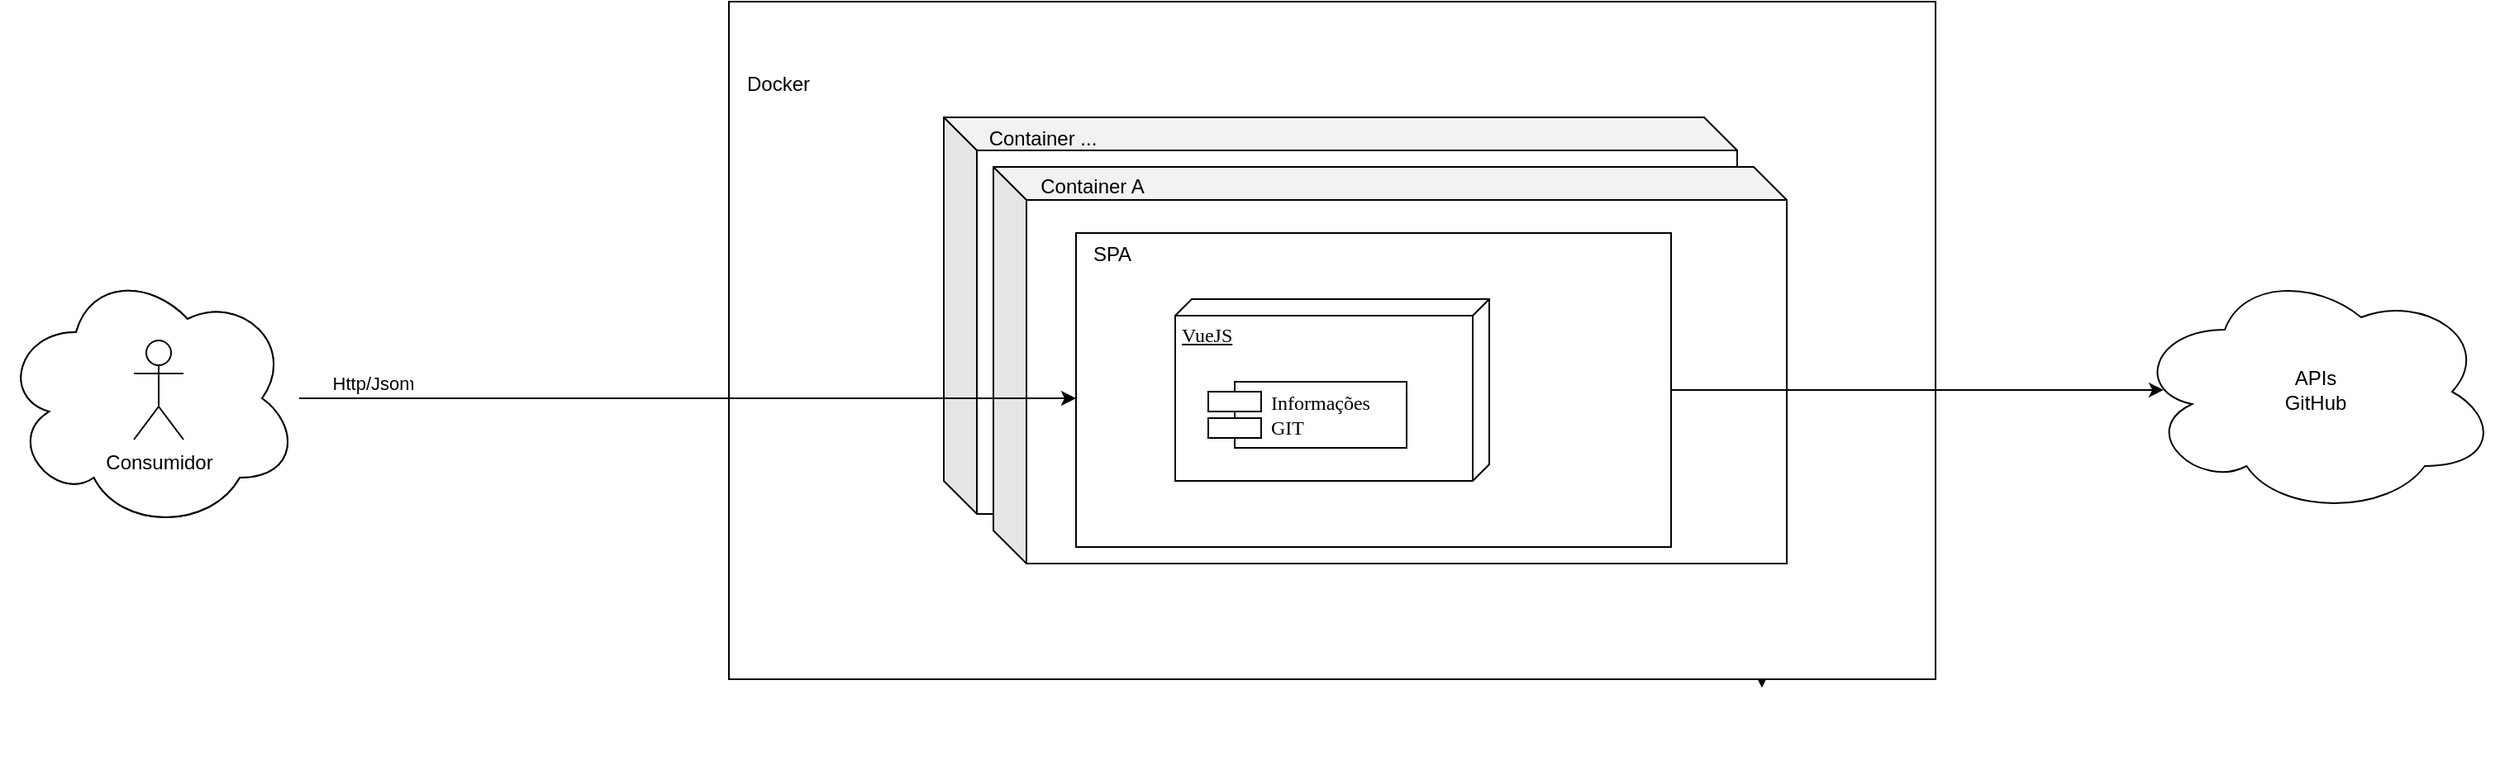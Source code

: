 <mxfile version="13.3.0" type="device"><diagram name="Page-1" id="5f0bae14-7c28-e335-631c-24af17079c00"><mxGraphModel dx="3518" dy="1658" grid="1" gridSize="10" guides="1" tooltips="1" connect="1" arrows="1" fold="1" page="1" pageScale="1" pageWidth="1100" pageHeight="850" background="#ffffff" math="0" shadow="0"><root><mxCell id="0"/><mxCell id="1" parent="0"/><mxCell id="AmLcEYwQqMD-OikfF01B-64" value="" style="shape=cube;whiteSpace=wrap;html=1;boundedLbl=1;backgroundOutline=1;darkOpacity=0.05;darkOpacity2=0.1;" parent="1" vertex="1"><mxGeometry x="100" y="40" width="480" height="240" as="geometry"/></mxCell><mxCell id="AmLcEYwQqMD-OikfF01B-63" value="" style="shape=cube;whiteSpace=wrap;html=1;boundedLbl=1;backgroundOutline=1;darkOpacity=0.05;darkOpacity2=0.1;" parent="1" vertex="1"><mxGeometry x="130" y="70" width="480" height="240" as="geometry"/></mxCell><mxCell id="AmLcEYwQqMD-OikfF01B-16" style="edgeStyle=orthogonalEdgeStyle;rounded=0;orthogonalLoop=1;jettySize=auto;html=1;" parent="1" source="39150e848f15840c-3" edge="1"><mxGeometry relative="1" as="geometry"><mxPoint x="500.0" y="205" as="targetPoint"/></mxGeometry></mxCell><mxCell id="39150e848f15840c-3" value="APIs" style="verticalAlign=top;align=left;spacingTop=8;spacingLeft=2;spacingRight=12;shape=cube;size=10;direction=south;fontStyle=4;html=1;rounded=0;shadow=0;comic=0;labelBackgroundColor=none;strokeWidth=1;fontFamily=Verdana;fontSize=12" parent="1" vertex="1"><mxGeometry x="240" y="150" width="190" height="110" as="geometry"/></mxCell><mxCell id="39150e848f15840c-10" value="Cliente" style="shape=component;align=left;spacingLeft=36;rounded=0;shadow=0;comic=0;labelBackgroundColor=none;strokeWidth=1;fontFamily=Verdana;fontSize=12;html=1;" parent="1" vertex="1"><mxGeometry x="260" y="200" width="100" height="40" as="geometry"/></mxCell><mxCell id="AmLcEYwQqMD-OikfF01B-8" value="Microserviço Cliente" style="text;html=1;strokeColor=none;fillColor=none;align=center;verticalAlign=middle;whiteSpace=wrap;rounded=0;" parent="1" vertex="1"><mxGeometry x="200" y="120" width="40" height="20" as="geometry"/></mxCell><mxCell id="AmLcEYwQqMD-OikfF01B-21" style="edgeStyle=orthogonalEdgeStyle;rounded=0;orthogonalLoop=1;jettySize=auto;html=1;exitX=0.5;exitY=1;exitDx=0;exitDy=0;" parent="1" edge="1"><mxGeometry relative="1" as="geometry"><mxPoint x="765" y="423" as="sourcePoint"/><mxPoint x="765" y="423" as="targetPoint"/></mxGeometry></mxCell><mxCell id="AmLcEYwQqMD-OikfF01B-26" value="" style="rounded=0;whiteSpace=wrap;html=1;" parent="1" vertex="1"><mxGeometry x="180" y="110" width="360" height="190" as="geometry"/></mxCell><mxCell id="AmLcEYwQqMD-OikfF01B-28" value="APIs" style="verticalAlign=top;align=left;spacingTop=8;spacingLeft=2;spacingRight=12;shape=cube;size=10;direction=south;fontStyle=4;html=1;rounded=0;shadow=0;comic=0;labelBackgroundColor=none;strokeWidth=1;fontFamily=Verdana;fontSize=12" parent="1" vertex="1"><mxGeometry x="240" y="150" width="190" height="110" as="geometry"/></mxCell><mxCell id="AmLcEYwQqMD-OikfF01B-29" value="Cliente" style="shape=component;align=left;spacingLeft=36;rounded=0;shadow=0;comic=0;labelBackgroundColor=none;strokeWidth=1;fontFamily=Verdana;fontSize=12;html=1;" parent="1" vertex="1"><mxGeometry x="260" y="200" width="100" height="40" as="geometry"/></mxCell><mxCell id="AmLcEYwQqMD-OikfF01B-30" value="Microserviço Spring Boot Cliente" style="text;html=1;strokeColor=none;fillColor=none;align=center;verticalAlign=middle;whiteSpace=wrap;rounded=0;" parent="1" vertex="1"><mxGeometry x="182" y="112" width="188" height="20" as="geometry"/></mxCell><mxCell id="AmLcEYwQqMD-OikfF01B-40" style="edgeStyle=orthogonalEdgeStyle;rounded=0;orthogonalLoop=1;jettySize=auto;html=1;entryX=0;entryY=0;entryDx=60;entryDy=190;entryPerimeter=0;" parent="1" source="AmLcEYwQqMD-OikfF01B-33" target="AmLcEYwQqMD-OikfF01B-28" edge="1"><mxGeometry relative="1" as="geometry"/></mxCell><mxCell id="AmLcEYwQqMD-OikfF01B-41" value="Http/Json" style="edgeLabel;html=1;align=center;verticalAlign=middle;resizable=0;points=[];" parent="AmLcEYwQqMD-OikfF01B-40" vertex="1" connectable="0"><mxGeometry x="-0.906" y="2" relative="1" as="geometry"><mxPoint x="21" y="-7" as="offset"/></mxGeometry></mxCell><mxCell id="AmLcEYwQqMD-OikfF01B-33" value="" style="ellipse;shape=cloud;whiteSpace=wrap;html=1;" parent="1" vertex="1"><mxGeometry x="-470" y="130" width="180" height="160" as="geometry"/></mxCell><mxCell id="AmLcEYwQqMD-OikfF01B-34" value="Consumidor" style="shape=umlActor;verticalLabelPosition=bottom;labelBackgroundColor=#ffffff;verticalAlign=top;html=1;outlineConnect=0;" parent="1" vertex="1"><mxGeometry x="-390" y="175" width="30" height="60" as="geometry"/></mxCell><mxCell id="AmLcEYwQqMD-OikfF01B-65" value="Container A" style="text;html=1;strokeColor=none;fillColor=none;align=center;verticalAlign=middle;whiteSpace=wrap;rounded=0;" parent="1" vertex="1"><mxGeometry x="150" y="72" width="80" height="20" as="geometry"/></mxCell><mxCell id="AmLcEYwQqMD-OikfF01B-66" value="Container ..." style="text;html=1;strokeColor=none;fillColor=none;align=center;verticalAlign=middle;whiteSpace=wrap;rounded=0;" parent="1" vertex="1"><mxGeometry x="120" y="43" width="80" height="20" as="geometry"/></mxCell><mxCell id="AmLcEYwQqMD-OikfF01B-89" value="Docker" style="text;html=1;strokeColor=none;fillColor=none;align=center;verticalAlign=middle;whiteSpace=wrap;rounded=0;" parent="1" vertex="1"><mxGeometry x="-20" y="10" width="40" height="20" as="geometry"/></mxCell><mxCell id="2ZLV6hg4zkJQoE7yF_2F-2" style="edgeStyle=orthogonalEdgeStyle;rounded=0;orthogonalLoop=1;jettySize=auto;html=1;" edge="1" parent="1" source="2ZLV6hg4zkJQoE7yF_2F-3" target="2ZLV6hg4zkJQoE7yF_2F-11"><mxGeometry relative="1" as="geometry"/></mxCell><mxCell id="2ZLV6hg4zkJQoE7yF_2F-3" value="APIs" style="verticalAlign=top;align=left;spacingTop=8;spacingLeft=2;spacingRight=12;shape=cube;size=10;direction=south;fontStyle=4;html=1;rounded=0;shadow=0;comic=0;labelBackgroundColor=none;strokeWidth=1;fontFamily=Verdana;fontSize=12" vertex="1" parent="1"><mxGeometry x="240" y="150" width="190" height="110" as="geometry"/></mxCell><mxCell id="2ZLV6hg4zkJQoE7yF_2F-4" value="Cliente" style="shape=component;align=left;spacingLeft=36;rounded=0;shadow=0;comic=0;labelBackgroundColor=none;strokeWidth=1;fontFamily=Verdana;fontSize=12;html=1;" vertex="1" parent="1"><mxGeometry x="260" y="200" width="100" height="40" as="geometry"/></mxCell><mxCell id="2ZLV6hg4zkJQoE7yF_2F-5" value="Microserviço Cliente" style="text;html=1;strokeColor=none;fillColor=none;align=center;verticalAlign=middle;whiteSpace=wrap;rounded=0;" vertex="1" parent="1"><mxGeometry x="200" y="120" width="40" height="20" as="geometry"/></mxCell><mxCell id="2ZLV6hg4zkJQoE7yF_2F-10" style="edgeStyle=orthogonalEdgeStyle;rounded=0;orthogonalLoop=1;jettySize=auto;html=1;entryX=0;entryY=0.618;entryDx=0;entryDy=0;entryPerimeter=0;" edge="1" parent="1" source="2ZLV6hg4zkJQoE7yF_2F-11"><mxGeometry relative="1" as="geometry"><mxPoint x="594.94" y="385" as="targetPoint"/></mxGeometry></mxCell><mxCell id="2ZLV6hg4zkJQoE7yF_2F-11" value="BUSINESS" style="verticalAlign=top;align=left;spacingTop=8;spacingLeft=2;spacingRight=12;shape=cube;size=10;direction=south;fontStyle=4;html=1;rounded=0;shadow=0;comic=0;labelBackgroundColor=none;strokeWidth=1;fontFamily=Verdana;fontSize=12" vertex="1" parent="1"><mxGeometry x="500" y="150" width="190" height="110" as="geometry"/></mxCell><mxCell id="2ZLV6hg4zkJQoE7yF_2F-12" value="Cliente" style="shape=component;align=left;spacingLeft=36;rounded=0;shadow=0;comic=0;labelBackgroundColor=none;strokeWidth=1;fontFamily=Verdana;fontSize=12;html=1;" vertex="1" parent="1"><mxGeometry x="530" y="200" width="100" height="40" as="geometry"/></mxCell><mxCell id="2ZLV6hg4zkJQoE7yF_2F-15" style="edgeStyle=orthogonalEdgeStyle;rounded=0;orthogonalLoop=1;jettySize=auto;html=1;exitX=0.5;exitY=1;exitDx=0;exitDy=0;" edge="1" parent="1"><mxGeometry relative="1" as="geometry"><mxPoint x="844" y="414" as="sourcePoint"/><mxPoint x="844" y="414" as="targetPoint"/></mxGeometry></mxCell><mxCell id="2ZLV6hg4zkJQoE7yF_2F-17" style="edgeStyle=orthogonalEdgeStyle;rounded=0;orthogonalLoop=1;jettySize=auto;html=1;" edge="1" parent="1" source="2ZLV6hg4zkJQoE7yF_2F-18" target="2ZLV6hg4zkJQoE7yF_2F-21"><mxGeometry relative="1" as="geometry"/></mxCell><mxCell id="2ZLV6hg4zkJQoE7yF_2F-18" value="APIs" style="verticalAlign=top;align=left;spacingTop=8;spacingLeft=2;spacingRight=12;shape=cube;size=10;direction=south;fontStyle=4;html=1;rounded=0;shadow=0;comic=0;labelBackgroundColor=none;strokeWidth=1;fontFamily=Verdana;fontSize=12" vertex="1" parent="1"><mxGeometry x="240" y="150" width="190" height="110" as="geometry"/></mxCell><mxCell id="2ZLV6hg4zkJQoE7yF_2F-19" value="Cliente" style="shape=component;align=left;spacingLeft=36;rounded=0;shadow=0;comic=0;labelBackgroundColor=none;strokeWidth=1;fontFamily=Verdana;fontSize=12;html=1;" vertex="1" parent="1"><mxGeometry x="260" y="200" width="100" height="40" as="geometry"/></mxCell><mxCell id="2ZLV6hg4zkJQoE7yF_2F-20" value="Microserviço Spring Boot Cliente" style="text;html=1;strokeColor=none;fillColor=none;align=center;verticalAlign=middle;whiteSpace=wrap;rounded=0;" vertex="1" parent="1"><mxGeometry x="182" y="117" width="140" height="20" as="geometry"/></mxCell><mxCell id="2ZLV6hg4zkJQoE7yF_2F-21" value="BUSINESS" style="verticalAlign=top;align=left;spacingTop=8;spacingLeft=2;spacingRight=12;shape=cube;size=10;direction=south;fontStyle=4;html=1;rounded=0;shadow=0;comic=0;labelBackgroundColor=none;strokeWidth=1;fontFamily=Verdana;fontSize=12" vertex="1" parent="1"><mxGeometry x="500" y="150" width="190" height="110" as="geometry"/></mxCell><mxCell id="2ZLV6hg4zkJQoE7yF_2F-22" value="Cliente" style="shape=component;align=left;spacingLeft=36;rounded=0;shadow=0;comic=0;labelBackgroundColor=none;strokeWidth=1;fontFamily=Verdana;fontSize=12;html=1;" vertex="1" parent="1"><mxGeometry x="530" y="200" width="100" height="40" as="geometry"/></mxCell><mxCell id="2ZLV6hg4zkJQoE7yF_2F-23" style="edgeStyle=orthogonalEdgeStyle;rounded=0;orthogonalLoop=1;jettySize=auto;html=1;" edge="1" parent="1"><mxGeometry relative="1" as="geometry"><mxPoint x="100" y="305" as="sourcePoint"/><mxPoint x="460" y="300" as="targetPoint"/></mxGeometry></mxCell><mxCell id="2ZLV6hg4zkJQoE7yF_2F-24" value="Http/Json" style="edgeLabel;html=1;align=center;verticalAlign=middle;resizable=0;points=[];" vertex="1" connectable="0" parent="2ZLV6hg4zkJQoE7yF_2F-23"><mxGeometry x="0.233" y="-4" relative="1" as="geometry"><mxPoint as="offset"/></mxGeometry></mxCell><mxCell id="2ZLV6hg4zkJQoE7yF_2F-26" value="Consumidor" style="shape=umlActor;verticalLabelPosition=bottom;labelBackgroundColor=#ffffff;verticalAlign=top;html=1;outlineConnect=0;" vertex="1" parent="1"><mxGeometry y="260" width="30" height="60" as="geometry"/></mxCell><mxCell id="2ZLV6hg4zkJQoE7yF_2F-28" style="edgeStyle=orthogonalEdgeStyle;rounded=0;orthogonalLoop=1;jettySize=auto;html=1;" edge="1" parent="1" source="2ZLV6hg4zkJQoE7yF_2F-29" target="2ZLV6hg4zkJQoE7yF_2F-37"><mxGeometry relative="1" as="geometry"/></mxCell><mxCell id="2ZLV6hg4zkJQoE7yF_2F-29" value="APIs" style="verticalAlign=top;align=left;spacingTop=8;spacingLeft=2;spacingRight=12;shape=cube;size=10;direction=south;fontStyle=4;html=1;rounded=0;shadow=0;comic=0;labelBackgroundColor=none;strokeWidth=1;fontFamily=Verdana;fontSize=12" vertex="1" parent="1"><mxGeometry x="240" y="150" width="190" height="110" as="geometry"/></mxCell><mxCell id="2ZLV6hg4zkJQoE7yF_2F-30" value="Cliente" style="shape=component;align=left;spacingLeft=36;rounded=0;shadow=0;comic=0;labelBackgroundColor=none;strokeWidth=1;fontFamily=Verdana;fontSize=12;html=1;" vertex="1" parent="1"><mxGeometry x="260" y="200" width="100" height="40" as="geometry"/></mxCell><mxCell id="2ZLV6hg4zkJQoE7yF_2F-31" value="Microserviço Cliente" style="text;html=1;strokeColor=none;fillColor=none;align=center;verticalAlign=middle;whiteSpace=wrap;rounded=0;" vertex="1" parent="1"><mxGeometry x="200" y="120" width="40" height="20" as="geometry"/></mxCell><mxCell id="2ZLV6hg4zkJQoE7yF_2F-36" style="edgeStyle=orthogonalEdgeStyle;rounded=0;orthogonalLoop=1;jettySize=auto;html=1;entryX=0;entryY=0.618;entryDx=0;entryDy=0;entryPerimeter=0;" edge="1" parent="1" source="2ZLV6hg4zkJQoE7yF_2F-37"><mxGeometry relative="1" as="geometry"><mxPoint x="594.94" y="385" as="targetPoint"/></mxGeometry></mxCell><mxCell id="2ZLV6hg4zkJQoE7yF_2F-37" value="BUSINESS" style="verticalAlign=top;align=left;spacingTop=8;spacingLeft=2;spacingRight=12;shape=cube;size=10;direction=south;fontStyle=4;html=1;rounded=0;shadow=0;comic=0;labelBackgroundColor=none;strokeWidth=1;fontFamily=Verdana;fontSize=12" vertex="1" parent="1"><mxGeometry x="500" y="150" width="190" height="110" as="geometry"/></mxCell><mxCell id="2ZLV6hg4zkJQoE7yF_2F-38" value="Cliente" style="shape=component;align=left;spacingLeft=36;rounded=0;shadow=0;comic=0;labelBackgroundColor=none;strokeWidth=1;fontFamily=Verdana;fontSize=12;html=1;" vertex="1" parent="1"><mxGeometry x="530" y="200" width="100" height="40" as="geometry"/></mxCell><mxCell id="2ZLV6hg4zkJQoE7yF_2F-41" style="edgeStyle=orthogonalEdgeStyle;rounded=0;orthogonalLoop=1;jettySize=auto;html=1;exitX=0.5;exitY=1;exitDx=0;exitDy=0;" edge="1" parent="1"><mxGeometry relative="1" as="geometry"><mxPoint x="844" y="414" as="sourcePoint"/><mxPoint x="844" y="414" as="targetPoint"/></mxGeometry></mxCell><mxCell id="2ZLV6hg4zkJQoE7yF_2F-43" style="edgeStyle=orthogonalEdgeStyle;rounded=0;orthogonalLoop=1;jettySize=auto;html=1;" edge="1" parent="1" source="2ZLV6hg4zkJQoE7yF_2F-44" target="2ZLV6hg4zkJQoE7yF_2F-47"><mxGeometry relative="1" as="geometry"/></mxCell><mxCell id="2ZLV6hg4zkJQoE7yF_2F-44" value="APIs" style="verticalAlign=top;align=left;spacingTop=8;spacingLeft=2;spacingRight=12;shape=cube;size=10;direction=south;fontStyle=4;html=1;rounded=0;shadow=0;comic=0;labelBackgroundColor=none;strokeWidth=1;fontFamily=Verdana;fontSize=12" vertex="1" parent="1"><mxGeometry x="240" y="150" width="190" height="110" as="geometry"/></mxCell><mxCell id="2ZLV6hg4zkJQoE7yF_2F-45" value="Cliente" style="shape=component;align=left;spacingLeft=36;rounded=0;shadow=0;comic=0;labelBackgroundColor=none;strokeWidth=1;fontFamily=Verdana;fontSize=12;html=1;" vertex="1" parent="1"><mxGeometry x="260" y="200" width="100" height="40" as="geometry"/></mxCell><mxCell id="2ZLV6hg4zkJQoE7yF_2F-46" value="Microserviço Spring Boot Cliente" style="text;html=1;strokeColor=none;fillColor=none;align=center;verticalAlign=middle;whiteSpace=wrap;rounded=0;" vertex="1" parent="1"><mxGeometry x="182" y="112" width="188" height="20" as="geometry"/></mxCell><mxCell id="2ZLV6hg4zkJQoE7yF_2F-47" value="BUSINESS" style="verticalAlign=top;align=left;spacingTop=8;spacingLeft=2;spacingRight=12;shape=cube;size=10;direction=south;fontStyle=4;html=1;rounded=0;shadow=0;comic=0;labelBackgroundColor=none;strokeWidth=1;fontFamily=Verdana;fontSize=12" vertex="1" parent="1"><mxGeometry x="500" y="150" width="190" height="110" as="geometry"/></mxCell><mxCell id="2ZLV6hg4zkJQoE7yF_2F-48" value="Cliente" style="shape=component;align=left;spacingLeft=36;rounded=0;shadow=0;comic=0;labelBackgroundColor=none;strokeWidth=1;fontFamily=Verdana;fontSize=12;html=1;" vertex="1" parent="1"><mxGeometry x="530" y="200" width="100" height="40" as="geometry"/></mxCell><mxCell id="2ZLV6hg4zkJQoE7yF_2F-68" value="" style="rounded=0;whiteSpace=wrap;html=1;" vertex="1" parent="1"><mxGeometry x="-30" y="-30" width="730" height="410" as="geometry"/></mxCell><mxCell id="2ZLV6hg4zkJQoE7yF_2F-75" value="" style="shape=cube;whiteSpace=wrap;html=1;boundedLbl=1;backgroundOutline=1;darkOpacity=0.05;darkOpacity2=0.1;" vertex="1" parent="1"><mxGeometry x="100" y="40" width="480" height="240" as="geometry"/></mxCell><mxCell id="2ZLV6hg4zkJQoE7yF_2F-76" value="" style="shape=cube;whiteSpace=wrap;html=1;boundedLbl=1;backgroundOutline=1;darkOpacity=0.05;darkOpacity2=0.1;" vertex="1" parent="1"><mxGeometry x="130" y="70" width="480" height="240" as="geometry"/></mxCell><mxCell id="2ZLV6hg4zkJQoE7yF_2F-78" style="edgeStyle=orthogonalEdgeStyle;rounded=0;orthogonalLoop=1;jettySize=auto;html=1;" edge="1" parent="1" source="2ZLV6hg4zkJQoE7yF_2F-79"><mxGeometry relative="1" as="geometry"><mxPoint x="500.0" y="205" as="targetPoint"/></mxGeometry></mxCell><mxCell id="2ZLV6hg4zkJQoE7yF_2F-79" value="APIs" style="verticalAlign=top;align=left;spacingTop=8;spacingLeft=2;spacingRight=12;shape=cube;size=10;direction=south;fontStyle=4;html=1;rounded=0;shadow=0;comic=0;labelBackgroundColor=none;strokeWidth=1;fontFamily=Verdana;fontSize=12" vertex="1" parent="1"><mxGeometry x="240" y="150" width="190" height="110" as="geometry"/></mxCell><mxCell id="2ZLV6hg4zkJQoE7yF_2F-80" value="Cliente" style="shape=component;align=left;spacingLeft=36;rounded=0;shadow=0;comic=0;labelBackgroundColor=none;strokeWidth=1;fontFamily=Verdana;fontSize=12;html=1;" vertex="1" parent="1"><mxGeometry x="260" y="200" width="100" height="40" as="geometry"/></mxCell><mxCell id="2ZLV6hg4zkJQoE7yF_2F-81" value="Microserviço Cliente" style="text;html=1;strokeColor=none;fillColor=none;align=center;verticalAlign=middle;whiteSpace=wrap;rounded=0;" vertex="1" parent="1"><mxGeometry x="200" y="120" width="40" height="20" as="geometry"/></mxCell><mxCell id="2ZLV6hg4zkJQoE7yF_2F-84" style="edgeStyle=orthogonalEdgeStyle;rounded=0;orthogonalLoop=1;jettySize=auto;html=1;exitX=0.5;exitY=1;exitDx=0;exitDy=0;" edge="1" parent="1"><mxGeometry relative="1" as="geometry"><mxPoint x="765" y="423" as="sourcePoint"/><mxPoint x="765" y="423" as="targetPoint"/></mxGeometry></mxCell><mxCell id="2ZLV6hg4zkJQoE7yF_2F-116" style="edgeStyle=orthogonalEdgeStyle;rounded=0;orthogonalLoop=1;jettySize=auto;html=1;exitX=1;exitY=0.5;exitDx=0;exitDy=0;entryX=0.082;entryY=0.493;entryDx=0;entryDy=0;entryPerimeter=0;" edge="1" parent="1" source="2ZLV6hg4zkJQoE7yF_2F-87" target="2ZLV6hg4zkJQoE7yF_2F-111"><mxGeometry relative="1" as="geometry"/></mxCell><mxCell id="2ZLV6hg4zkJQoE7yF_2F-87" value="" style="rounded=0;whiteSpace=wrap;html=1;" vertex="1" parent="1"><mxGeometry x="180" y="110" width="360" height="190" as="geometry"/></mxCell><mxCell id="2ZLV6hg4zkJQoE7yF_2F-88" value="VueJS" style="verticalAlign=top;align=left;spacingTop=8;spacingLeft=2;spacingRight=12;shape=cube;size=10;direction=south;fontStyle=4;html=1;rounded=0;shadow=0;comic=0;labelBackgroundColor=none;strokeWidth=1;fontFamily=Verdana;fontSize=12" vertex="1" parent="1"><mxGeometry x="240" y="150" width="190" height="110" as="geometry"/></mxCell><mxCell id="2ZLV6hg4zkJQoE7yF_2F-89" value="&lt;div&gt;Informações &lt;br&gt;&lt;/div&gt;&lt;div&gt;GIT&lt;/div&gt;" style="shape=component;align=left;spacingLeft=36;rounded=0;shadow=0;comic=0;labelBackgroundColor=none;strokeWidth=1;fontFamily=Verdana;fontSize=12;html=1;" vertex="1" parent="1"><mxGeometry x="260" y="200" width="120" height="40" as="geometry"/></mxCell><mxCell id="2ZLV6hg4zkJQoE7yF_2F-90" value="SPA" style="text;html=1;strokeColor=none;fillColor=none;align=center;verticalAlign=middle;whiteSpace=wrap;rounded=0;" vertex="1" parent="1"><mxGeometry x="108" y="113" width="188" height="20" as="geometry"/></mxCell><mxCell id="2ZLV6hg4zkJQoE7yF_2F-91" style="edgeStyle=orthogonalEdgeStyle;rounded=0;orthogonalLoop=1;jettySize=auto;html=1;" edge="1" parent="1" source="2ZLV6hg4zkJQoE7yF_2F-93"><mxGeometry relative="1" as="geometry"><mxPoint x="180" y="210" as="targetPoint"/></mxGeometry></mxCell><mxCell id="2ZLV6hg4zkJQoE7yF_2F-92" value="Http/Json" style="edgeLabel;html=1;align=center;verticalAlign=middle;resizable=0;points=[];" vertex="1" connectable="0" parent="2ZLV6hg4zkJQoE7yF_2F-91"><mxGeometry x="-0.906" y="2" relative="1" as="geometry"><mxPoint x="21" y="-7" as="offset"/></mxGeometry></mxCell><mxCell id="2ZLV6hg4zkJQoE7yF_2F-93" value="" style="ellipse;shape=cloud;whiteSpace=wrap;html=1;" vertex="1" parent="1"><mxGeometry x="-470" y="130" width="180" height="160" as="geometry"/></mxCell><mxCell id="2ZLV6hg4zkJQoE7yF_2F-94" value="Consumidor" style="shape=umlActor;verticalLabelPosition=bottom;labelBackgroundColor=#ffffff;verticalAlign=top;html=1;outlineConnect=0;" vertex="1" parent="1"><mxGeometry x="-390" y="175" width="30" height="60" as="geometry"/></mxCell><mxCell id="2ZLV6hg4zkJQoE7yF_2F-106" value="Container A" style="text;html=1;strokeColor=none;fillColor=none;align=center;verticalAlign=middle;whiteSpace=wrap;rounded=0;" vertex="1" parent="1"><mxGeometry x="150" y="72" width="80" height="20" as="geometry"/></mxCell><mxCell id="2ZLV6hg4zkJQoE7yF_2F-107" value="Container ..." style="text;html=1;strokeColor=none;fillColor=none;align=center;verticalAlign=middle;whiteSpace=wrap;rounded=0;" vertex="1" parent="1"><mxGeometry x="120" y="43" width="80" height="20" as="geometry"/></mxCell><mxCell id="2ZLV6hg4zkJQoE7yF_2F-110" value="Docker" style="text;html=1;strokeColor=none;fillColor=none;align=center;verticalAlign=middle;whiteSpace=wrap;rounded=0;" vertex="1" parent="1"><mxGeometry x="-20" y="10" width="40" height="20" as="geometry"/></mxCell><mxCell id="2ZLV6hg4zkJQoE7yF_2F-111" value="" style="ellipse;shape=cloud;whiteSpace=wrap;html=1;" vertex="1" parent="1"><mxGeometry x="820" y="131" width="220" height="150" as="geometry"/></mxCell><mxCell id="2ZLV6hg4zkJQoE7yF_2F-112" value="&lt;div&gt;APIs&lt;/div&gt;&lt;div&gt;GitHub&lt;br&gt;&lt;/div&gt;" style="text;html=1;strokeColor=none;fillColor=none;align=center;verticalAlign=middle;whiteSpace=wrap;rounded=0;" vertex="1" parent="1"><mxGeometry x="910" y="195" width="40" height="20" as="geometry"/></mxCell></root></mxGraphModel></diagram></mxfile>